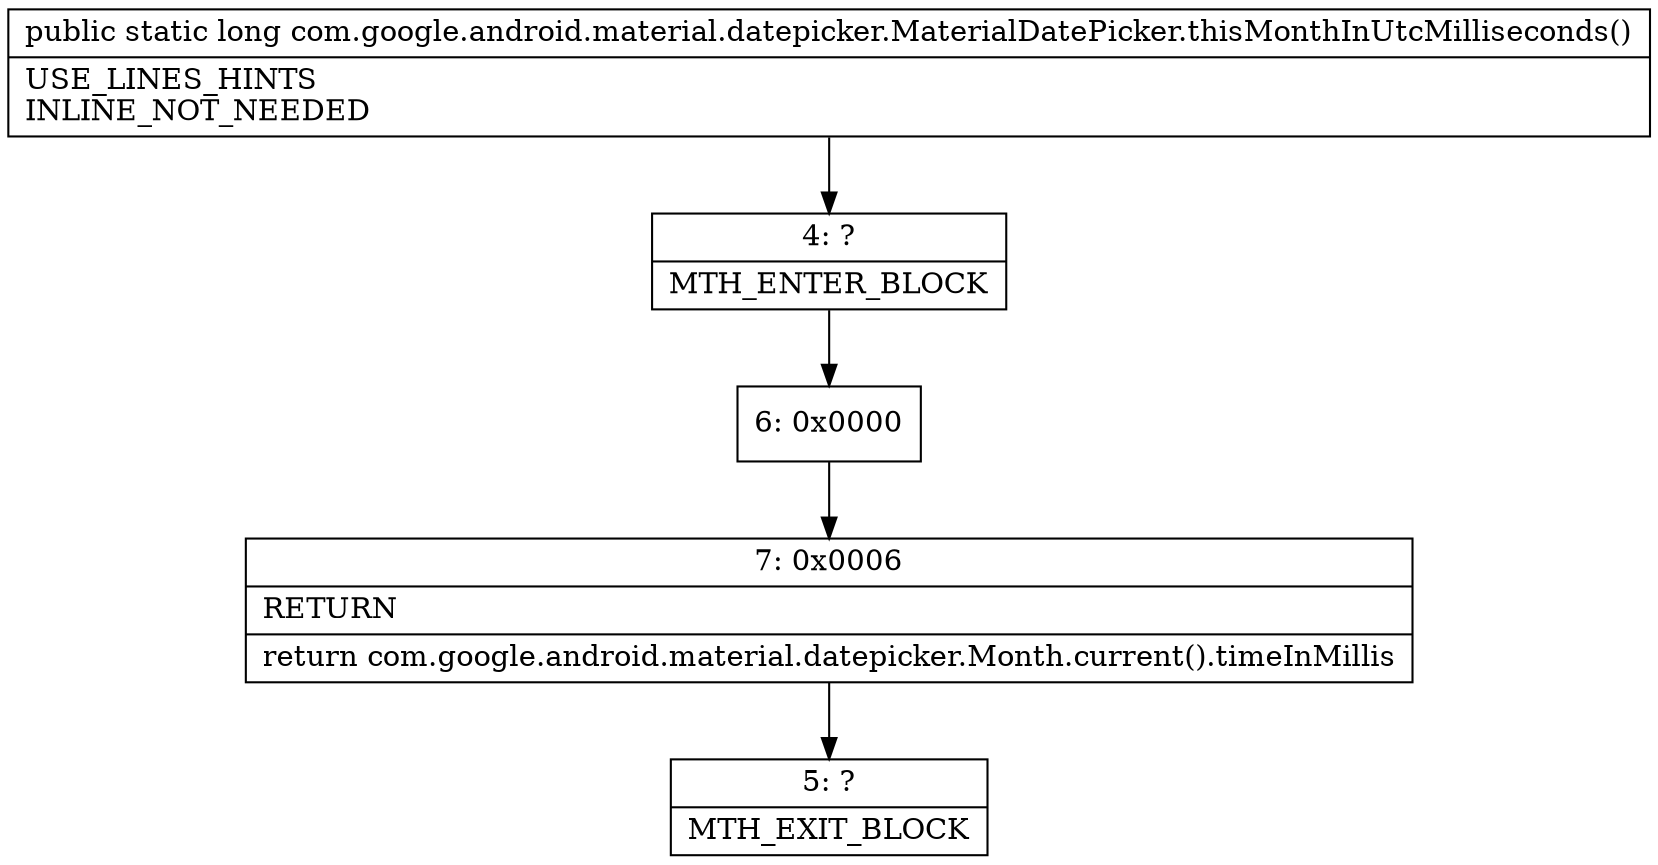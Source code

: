 digraph "CFG forcom.google.android.material.datepicker.MaterialDatePicker.thisMonthInUtcMilliseconds()J" {
Node_4 [shape=record,label="{4\:\ ?|MTH_ENTER_BLOCK\l}"];
Node_6 [shape=record,label="{6\:\ 0x0000}"];
Node_7 [shape=record,label="{7\:\ 0x0006|RETURN\l|return com.google.android.material.datepicker.Month.current().timeInMillis\l}"];
Node_5 [shape=record,label="{5\:\ ?|MTH_EXIT_BLOCK\l}"];
MethodNode[shape=record,label="{public static long com.google.android.material.datepicker.MaterialDatePicker.thisMonthInUtcMilliseconds()  | USE_LINES_HINTS\lINLINE_NOT_NEEDED\l}"];
MethodNode -> Node_4;Node_4 -> Node_6;
Node_6 -> Node_7;
Node_7 -> Node_5;
}

